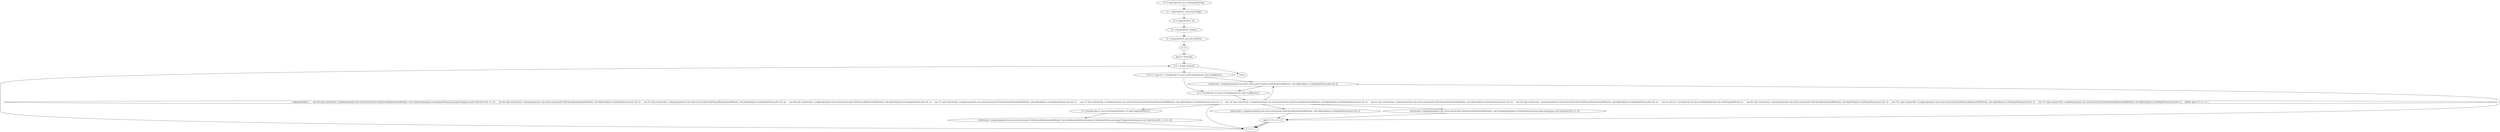 digraph "unitGraph" {
    "r0 := @parameter0: java.io.DataInputStream"
    "r1 := @parameter1: java.lang.String[]"
    "i0 := @parameter2: int"
    "z0 := @parameter3: boolean"
    "r2 := @parameter4: java.util.Collection"
    "i3 = 0"
    "goto [?= (branch)]"
    "if z0 == 0 goto b1 = virtualinvoke r0.<java.io.DataInputStream: byte readByte()>()"
    "staticinvoke <compiler.graalunit.com.oracle.mxtool.junit.FindClassesByAnnotatedMethods: void skipFully(java.io.DataInputStream,int)>(r0, 2)"
    "b1 = virtualinvoke r0.<java.io.DataInputStream: byte readByte()>()"
    "lookupswitch(b1) {     case 64: goto staticinvoke <compiler.graalunit.com.oracle.mxtool.junit.FindClassesByAnnotatedMethods: void readAnnotation(java.io.DataInputStream,java.lang.String[],java.util.Collection)>(r0, r1, r2);     case 66: goto staticinvoke <compiler.graalunit.com.oracle.mxtool.junit.FindClassesByAnnotatedMethods: void skipFully(java.io.DataInputStream,int)>(r0, 2);     case 67: goto staticinvoke <compiler.graalunit.com.oracle.mxtool.junit.FindClassesByAnnotatedMethods: void skipFully(java.io.DataInputStream,int)>(r0, 2);     case 68: goto staticinvoke <compiler.graalunit.com.oracle.mxtool.junit.FindClassesByAnnotatedMethods: void skipFully(java.io.DataInputStream,int)>(r0, 2);     case 70: goto staticinvoke <compiler.graalunit.com.oracle.mxtool.junit.FindClassesByAnnotatedMethods: void skipFully(java.io.DataInputStream,int)>(r0, 2);     case 73: goto staticinvoke <compiler.graalunit.com.oracle.mxtool.junit.FindClassesByAnnotatedMethods: void skipFully(java.io.DataInputStream,int)>(r0, 2);     case 74: goto staticinvoke <compiler.graalunit.com.oracle.mxtool.junit.FindClassesByAnnotatedMethods: void skipFully(java.io.DataInputStream,int)>(r0, 2);     case 83: goto staticinvoke <compiler.graalunit.com.oracle.mxtool.junit.FindClassesByAnnotatedMethods: void skipFully(java.io.DataInputStream,int)>(r0, 2);     case 90: goto staticinvoke <compiler.graalunit.com.oracle.mxtool.junit.FindClassesByAnnotatedMethods: void skipFully(java.io.DataInputStream,int)>(r0, 2);     case 91: goto i2 = virtualinvoke r0.<java.io.DataInputStream: int readUnsignedShort()>();     case 99: goto staticinvoke <compiler.graalunit.com.oracle.mxtool.junit.FindClassesByAnnotatedMethods: void skipFully(java.io.DataInputStream,int)>(r0, 2);     case 101: goto staticinvoke <compiler.graalunit.com.oracle.mxtool.junit.FindClassesByAnnotatedMethods: void skipFully(java.io.DataInputStream,int)>(r0, 4);     case 115: goto staticinvoke <compiler.graalunit.com.oracle.mxtool.junit.FindClassesByAnnotatedMethods: void skipFully(java.io.DataInputStream,int)>(r0, 2);     default: goto i3 = i3 + 1; }"
    "goto [?= i3 = i3 + 1]"
    "staticinvoke <compiler.graalunit.com.oracle.mxtool.junit.FindClassesByAnnotatedMethods: void skipFully(java.io.DataInputStream,int)>(r0, 4)"
    "staticinvoke <compiler.graalunit.com.oracle.mxtool.junit.FindClassesByAnnotatedMethods: void readAnnotation(java.io.DataInputStream,java.lang.String[],java.util.Collection)>(r0, r1, r2)"
    "i2 = virtualinvoke r0.<java.io.DataInputStream: int readUnsignedShort()>()"
    "staticinvoke <compiler.graalunit.com.oracle.mxtool.junit.FindClassesByAnnotatedMethods: void readAnnotationElements(java.io.DataInputStream,java.lang.String[],int,boolean,java.util.Collection)>(r0, r1, i2, 0, r2)"
    "i3 = i3 + 1"
    "if i3 < i0 goto (branch)"
    "return"
    "r0 := @parameter0: java.io.DataInputStream"->"r1 := @parameter1: java.lang.String[]";
    "r1 := @parameter1: java.lang.String[]"->"i0 := @parameter2: int";
    "i0 := @parameter2: int"->"z0 := @parameter3: boolean";
    "z0 := @parameter3: boolean"->"r2 := @parameter4: java.util.Collection";
    "r2 := @parameter4: java.util.Collection"->"i3 = 0";
    "i3 = 0"->"goto [?= (branch)]";
    "goto [?= (branch)]"->"if i3 < i0 goto (branch)";
    "if z0 == 0 goto b1 = virtualinvoke r0.<java.io.DataInputStream: byte readByte()>()"->"staticinvoke <compiler.graalunit.com.oracle.mxtool.junit.FindClassesByAnnotatedMethods: void skipFully(java.io.DataInputStream,int)>(r0, 2)";
    "if z0 == 0 goto b1 = virtualinvoke r0.<java.io.DataInputStream: byte readByte()>()"->"b1 = virtualinvoke r0.<java.io.DataInputStream: byte readByte()>()";
    "staticinvoke <compiler.graalunit.com.oracle.mxtool.junit.FindClassesByAnnotatedMethods: void skipFully(java.io.DataInputStream,int)>(r0, 2)"->"b1 = virtualinvoke r0.<java.io.DataInputStream: byte readByte()>()";
    "b1 = virtualinvoke r0.<java.io.DataInputStream: byte readByte()>()"->"lookupswitch(b1) {     case 64: goto staticinvoke <compiler.graalunit.com.oracle.mxtool.junit.FindClassesByAnnotatedMethods: void readAnnotation(java.io.DataInputStream,java.lang.String[],java.util.Collection)>(r0, r1, r2);     case 66: goto staticinvoke <compiler.graalunit.com.oracle.mxtool.junit.FindClassesByAnnotatedMethods: void skipFully(java.io.DataInputStream,int)>(r0, 2);     case 67: goto staticinvoke <compiler.graalunit.com.oracle.mxtool.junit.FindClassesByAnnotatedMethods: void skipFully(java.io.DataInputStream,int)>(r0, 2);     case 68: goto staticinvoke <compiler.graalunit.com.oracle.mxtool.junit.FindClassesByAnnotatedMethods: void skipFully(java.io.DataInputStream,int)>(r0, 2);     case 70: goto staticinvoke <compiler.graalunit.com.oracle.mxtool.junit.FindClassesByAnnotatedMethods: void skipFully(java.io.DataInputStream,int)>(r0, 2);     case 73: goto staticinvoke <compiler.graalunit.com.oracle.mxtool.junit.FindClassesByAnnotatedMethods: void skipFully(java.io.DataInputStream,int)>(r0, 2);     case 74: goto staticinvoke <compiler.graalunit.com.oracle.mxtool.junit.FindClassesByAnnotatedMethods: void skipFully(java.io.DataInputStream,int)>(r0, 2);     case 83: goto staticinvoke <compiler.graalunit.com.oracle.mxtool.junit.FindClassesByAnnotatedMethods: void skipFully(java.io.DataInputStream,int)>(r0, 2);     case 90: goto staticinvoke <compiler.graalunit.com.oracle.mxtool.junit.FindClassesByAnnotatedMethods: void skipFully(java.io.DataInputStream,int)>(r0, 2);     case 91: goto i2 = virtualinvoke r0.<java.io.DataInputStream: int readUnsignedShort()>();     case 99: goto staticinvoke <compiler.graalunit.com.oracle.mxtool.junit.FindClassesByAnnotatedMethods: void skipFully(java.io.DataInputStream,int)>(r0, 2);     case 101: goto staticinvoke <compiler.graalunit.com.oracle.mxtool.junit.FindClassesByAnnotatedMethods: void skipFully(java.io.DataInputStream,int)>(r0, 4);     case 115: goto staticinvoke <compiler.graalunit.com.oracle.mxtool.junit.FindClassesByAnnotatedMethods: void skipFully(java.io.DataInputStream,int)>(r0, 2);     default: goto i3 = i3 + 1; }";
    "lookupswitch(b1) {     case 64: goto staticinvoke <compiler.graalunit.com.oracle.mxtool.junit.FindClassesByAnnotatedMethods: void readAnnotation(java.io.DataInputStream,java.lang.String[],java.util.Collection)>(r0, r1, r2);     case 66: goto staticinvoke <compiler.graalunit.com.oracle.mxtool.junit.FindClassesByAnnotatedMethods: void skipFully(java.io.DataInputStream,int)>(r0, 2);     case 67: goto staticinvoke <compiler.graalunit.com.oracle.mxtool.junit.FindClassesByAnnotatedMethods: void skipFully(java.io.DataInputStream,int)>(r0, 2);     case 68: goto staticinvoke <compiler.graalunit.com.oracle.mxtool.junit.FindClassesByAnnotatedMethods: void skipFully(java.io.DataInputStream,int)>(r0, 2);     case 70: goto staticinvoke <compiler.graalunit.com.oracle.mxtool.junit.FindClassesByAnnotatedMethods: void skipFully(java.io.DataInputStream,int)>(r0, 2);     case 73: goto staticinvoke <compiler.graalunit.com.oracle.mxtool.junit.FindClassesByAnnotatedMethods: void skipFully(java.io.DataInputStream,int)>(r0, 2);     case 74: goto staticinvoke <compiler.graalunit.com.oracle.mxtool.junit.FindClassesByAnnotatedMethods: void skipFully(java.io.DataInputStream,int)>(r0, 2);     case 83: goto staticinvoke <compiler.graalunit.com.oracle.mxtool.junit.FindClassesByAnnotatedMethods: void skipFully(java.io.DataInputStream,int)>(r0, 2);     case 90: goto staticinvoke <compiler.graalunit.com.oracle.mxtool.junit.FindClassesByAnnotatedMethods: void skipFully(java.io.DataInputStream,int)>(r0, 2);     case 91: goto i2 = virtualinvoke r0.<java.io.DataInputStream: int readUnsignedShort()>();     case 99: goto staticinvoke <compiler.graalunit.com.oracle.mxtool.junit.FindClassesByAnnotatedMethods: void skipFully(java.io.DataInputStream,int)>(r0, 2);     case 101: goto staticinvoke <compiler.graalunit.com.oracle.mxtool.junit.FindClassesByAnnotatedMethods: void skipFully(java.io.DataInputStream,int)>(r0, 4);     case 115: goto staticinvoke <compiler.graalunit.com.oracle.mxtool.junit.FindClassesByAnnotatedMethods: void skipFully(java.io.DataInputStream,int)>(r0, 2);     default: goto i3 = i3 + 1; }"->"staticinvoke <compiler.graalunit.com.oracle.mxtool.junit.FindClassesByAnnotatedMethods: void readAnnotation(java.io.DataInputStream,java.lang.String[],java.util.Collection)>(r0, r1, r2)";
    "lookupswitch(b1) {     case 64: goto staticinvoke <compiler.graalunit.com.oracle.mxtool.junit.FindClassesByAnnotatedMethods: void readAnnotation(java.io.DataInputStream,java.lang.String[],java.util.Collection)>(r0, r1, r2);     case 66: goto staticinvoke <compiler.graalunit.com.oracle.mxtool.junit.FindClassesByAnnotatedMethods: void skipFully(java.io.DataInputStream,int)>(r0, 2);     case 67: goto staticinvoke <compiler.graalunit.com.oracle.mxtool.junit.FindClassesByAnnotatedMethods: void skipFully(java.io.DataInputStream,int)>(r0, 2);     case 68: goto staticinvoke <compiler.graalunit.com.oracle.mxtool.junit.FindClassesByAnnotatedMethods: void skipFully(java.io.DataInputStream,int)>(r0, 2);     case 70: goto staticinvoke <compiler.graalunit.com.oracle.mxtool.junit.FindClassesByAnnotatedMethods: void skipFully(java.io.DataInputStream,int)>(r0, 2);     case 73: goto staticinvoke <compiler.graalunit.com.oracle.mxtool.junit.FindClassesByAnnotatedMethods: void skipFully(java.io.DataInputStream,int)>(r0, 2);     case 74: goto staticinvoke <compiler.graalunit.com.oracle.mxtool.junit.FindClassesByAnnotatedMethods: void skipFully(java.io.DataInputStream,int)>(r0, 2);     case 83: goto staticinvoke <compiler.graalunit.com.oracle.mxtool.junit.FindClassesByAnnotatedMethods: void skipFully(java.io.DataInputStream,int)>(r0, 2);     case 90: goto staticinvoke <compiler.graalunit.com.oracle.mxtool.junit.FindClassesByAnnotatedMethods: void skipFully(java.io.DataInputStream,int)>(r0, 2);     case 91: goto i2 = virtualinvoke r0.<java.io.DataInputStream: int readUnsignedShort()>();     case 99: goto staticinvoke <compiler.graalunit.com.oracle.mxtool.junit.FindClassesByAnnotatedMethods: void skipFully(java.io.DataInputStream,int)>(r0, 2);     case 101: goto staticinvoke <compiler.graalunit.com.oracle.mxtool.junit.FindClassesByAnnotatedMethods: void skipFully(java.io.DataInputStream,int)>(r0, 4);     case 115: goto staticinvoke <compiler.graalunit.com.oracle.mxtool.junit.FindClassesByAnnotatedMethods: void skipFully(java.io.DataInputStream,int)>(r0, 2);     default: goto i3 = i3 + 1; }"->"staticinvoke <compiler.graalunit.com.oracle.mxtool.junit.FindClassesByAnnotatedMethods: void skipFully(java.io.DataInputStream,int)>(r0, 2)";
    "lookupswitch(b1) {     case 64: goto staticinvoke <compiler.graalunit.com.oracle.mxtool.junit.FindClassesByAnnotatedMethods: void readAnnotation(java.io.DataInputStream,java.lang.String[],java.util.Collection)>(r0, r1, r2);     case 66: goto staticinvoke <compiler.graalunit.com.oracle.mxtool.junit.FindClassesByAnnotatedMethods: void skipFully(java.io.DataInputStream,int)>(r0, 2);     case 67: goto staticinvoke <compiler.graalunit.com.oracle.mxtool.junit.FindClassesByAnnotatedMethods: void skipFully(java.io.DataInputStream,int)>(r0, 2);     case 68: goto staticinvoke <compiler.graalunit.com.oracle.mxtool.junit.FindClassesByAnnotatedMethods: void skipFully(java.io.DataInputStream,int)>(r0, 2);     case 70: goto staticinvoke <compiler.graalunit.com.oracle.mxtool.junit.FindClassesByAnnotatedMethods: void skipFully(java.io.DataInputStream,int)>(r0, 2);     case 73: goto staticinvoke <compiler.graalunit.com.oracle.mxtool.junit.FindClassesByAnnotatedMethods: void skipFully(java.io.DataInputStream,int)>(r0, 2);     case 74: goto staticinvoke <compiler.graalunit.com.oracle.mxtool.junit.FindClassesByAnnotatedMethods: void skipFully(java.io.DataInputStream,int)>(r0, 2);     case 83: goto staticinvoke <compiler.graalunit.com.oracle.mxtool.junit.FindClassesByAnnotatedMethods: void skipFully(java.io.DataInputStream,int)>(r0, 2);     case 90: goto staticinvoke <compiler.graalunit.com.oracle.mxtool.junit.FindClassesByAnnotatedMethods: void skipFully(java.io.DataInputStream,int)>(r0, 2);     case 91: goto i2 = virtualinvoke r0.<java.io.DataInputStream: int readUnsignedShort()>();     case 99: goto staticinvoke <compiler.graalunit.com.oracle.mxtool.junit.FindClassesByAnnotatedMethods: void skipFully(java.io.DataInputStream,int)>(r0, 2);     case 101: goto staticinvoke <compiler.graalunit.com.oracle.mxtool.junit.FindClassesByAnnotatedMethods: void skipFully(java.io.DataInputStream,int)>(r0, 4);     case 115: goto staticinvoke <compiler.graalunit.com.oracle.mxtool.junit.FindClassesByAnnotatedMethods: void skipFully(java.io.DataInputStream,int)>(r0, 2);     default: goto i3 = i3 + 1; }"->"i2 = virtualinvoke r0.<java.io.DataInputStream: int readUnsignedShort()>()";
    "lookupswitch(b1) {     case 64: goto staticinvoke <compiler.graalunit.com.oracle.mxtool.junit.FindClassesByAnnotatedMethods: void readAnnotation(java.io.DataInputStream,java.lang.String[],java.util.Collection)>(r0, r1, r2);     case 66: goto staticinvoke <compiler.graalunit.com.oracle.mxtool.junit.FindClassesByAnnotatedMethods: void skipFully(java.io.DataInputStream,int)>(r0, 2);     case 67: goto staticinvoke <compiler.graalunit.com.oracle.mxtool.junit.FindClassesByAnnotatedMethods: void skipFully(java.io.DataInputStream,int)>(r0, 2);     case 68: goto staticinvoke <compiler.graalunit.com.oracle.mxtool.junit.FindClassesByAnnotatedMethods: void skipFully(java.io.DataInputStream,int)>(r0, 2);     case 70: goto staticinvoke <compiler.graalunit.com.oracle.mxtool.junit.FindClassesByAnnotatedMethods: void skipFully(java.io.DataInputStream,int)>(r0, 2);     case 73: goto staticinvoke <compiler.graalunit.com.oracle.mxtool.junit.FindClassesByAnnotatedMethods: void skipFully(java.io.DataInputStream,int)>(r0, 2);     case 74: goto staticinvoke <compiler.graalunit.com.oracle.mxtool.junit.FindClassesByAnnotatedMethods: void skipFully(java.io.DataInputStream,int)>(r0, 2);     case 83: goto staticinvoke <compiler.graalunit.com.oracle.mxtool.junit.FindClassesByAnnotatedMethods: void skipFully(java.io.DataInputStream,int)>(r0, 2);     case 90: goto staticinvoke <compiler.graalunit.com.oracle.mxtool.junit.FindClassesByAnnotatedMethods: void skipFully(java.io.DataInputStream,int)>(r0, 2);     case 91: goto i2 = virtualinvoke r0.<java.io.DataInputStream: int readUnsignedShort()>();     case 99: goto staticinvoke <compiler.graalunit.com.oracle.mxtool.junit.FindClassesByAnnotatedMethods: void skipFully(java.io.DataInputStream,int)>(r0, 2);     case 101: goto staticinvoke <compiler.graalunit.com.oracle.mxtool.junit.FindClassesByAnnotatedMethods: void skipFully(java.io.DataInputStream,int)>(r0, 4);     case 115: goto staticinvoke <compiler.graalunit.com.oracle.mxtool.junit.FindClassesByAnnotatedMethods: void skipFully(java.io.DataInputStream,int)>(r0, 2);     default: goto i3 = i3 + 1; }"->"staticinvoke <compiler.graalunit.com.oracle.mxtool.junit.FindClassesByAnnotatedMethods: void skipFully(java.io.DataInputStream,int)>(r0, 4)";
    "lookupswitch(b1) {     case 64: goto staticinvoke <compiler.graalunit.com.oracle.mxtool.junit.FindClassesByAnnotatedMethods: void readAnnotation(java.io.DataInputStream,java.lang.String[],java.util.Collection)>(r0, r1, r2);     case 66: goto staticinvoke <compiler.graalunit.com.oracle.mxtool.junit.FindClassesByAnnotatedMethods: void skipFully(java.io.DataInputStream,int)>(r0, 2);     case 67: goto staticinvoke <compiler.graalunit.com.oracle.mxtool.junit.FindClassesByAnnotatedMethods: void skipFully(java.io.DataInputStream,int)>(r0, 2);     case 68: goto staticinvoke <compiler.graalunit.com.oracle.mxtool.junit.FindClassesByAnnotatedMethods: void skipFully(java.io.DataInputStream,int)>(r0, 2);     case 70: goto staticinvoke <compiler.graalunit.com.oracle.mxtool.junit.FindClassesByAnnotatedMethods: void skipFully(java.io.DataInputStream,int)>(r0, 2);     case 73: goto staticinvoke <compiler.graalunit.com.oracle.mxtool.junit.FindClassesByAnnotatedMethods: void skipFully(java.io.DataInputStream,int)>(r0, 2);     case 74: goto staticinvoke <compiler.graalunit.com.oracle.mxtool.junit.FindClassesByAnnotatedMethods: void skipFully(java.io.DataInputStream,int)>(r0, 2);     case 83: goto staticinvoke <compiler.graalunit.com.oracle.mxtool.junit.FindClassesByAnnotatedMethods: void skipFully(java.io.DataInputStream,int)>(r0, 2);     case 90: goto staticinvoke <compiler.graalunit.com.oracle.mxtool.junit.FindClassesByAnnotatedMethods: void skipFully(java.io.DataInputStream,int)>(r0, 2);     case 91: goto i2 = virtualinvoke r0.<java.io.DataInputStream: int readUnsignedShort()>();     case 99: goto staticinvoke <compiler.graalunit.com.oracle.mxtool.junit.FindClassesByAnnotatedMethods: void skipFully(java.io.DataInputStream,int)>(r0, 2);     case 101: goto staticinvoke <compiler.graalunit.com.oracle.mxtool.junit.FindClassesByAnnotatedMethods: void skipFully(java.io.DataInputStream,int)>(r0, 4);     case 115: goto staticinvoke <compiler.graalunit.com.oracle.mxtool.junit.FindClassesByAnnotatedMethods: void skipFully(java.io.DataInputStream,int)>(r0, 2);     default: goto i3 = i3 + 1; }"->"i3 = i3 + 1";
    "staticinvoke <compiler.graalunit.com.oracle.mxtool.junit.FindClassesByAnnotatedMethods: void skipFully(java.io.DataInputStream,int)>(r0, 2)"->"goto [?= i3 = i3 + 1]";
    "goto [?= i3 = i3 + 1]"->"i3 = i3 + 1";
    "staticinvoke <compiler.graalunit.com.oracle.mxtool.junit.FindClassesByAnnotatedMethods: void skipFully(java.io.DataInputStream,int)>(r0, 4)"->"goto [?= i3 = i3 + 1]";
    "goto [?= i3 = i3 + 1]"->"i3 = i3 + 1";
    "staticinvoke <compiler.graalunit.com.oracle.mxtool.junit.FindClassesByAnnotatedMethods: void readAnnotation(java.io.DataInputStream,java.lang.String[],java.util.Collection)>(r0, r1, r2)"->"goto [?= i3 = i3 + 1]";
    "goto [?= i3 = i3 + 1]"->"i3 = i3 + 1";
    "i2 = virtualinvoke r0.<java.io.DataInputStream: int readUnsignedShort()>()"->"staticinvoke <compiler.graalunit.com.oracle.mxtool.junit.FindClassesByAnnotatedMethods: void readAnnotationElements(java.io.DataInputStream,java.lang.String[],int,boolean,java.util.Collection)>(r0, r1, i2, 0, r2)";
    "staticinvoke <compiler.graalunit.com.oracle.mxtool.junit.FindClassesByAnnotatedMethods: void readAnnotationElements(java.io.DataInputStream,java.lang.String[],int,boolean,java.util.Collection)>(r0, r1, i2, 0, r2)"->"i3 = i3 + 1";
    "i3 = i3 + 1"->"if i3 < i0 goto (branch)";
    "if i3 < i0 goto (branch)"->"return";
    "if i3 < i0 goto (branch)"->"if z0 == 0 goto b1 = virtualinvoke r0.<java.io.DataInputStream: byte readByte()>()";
}
